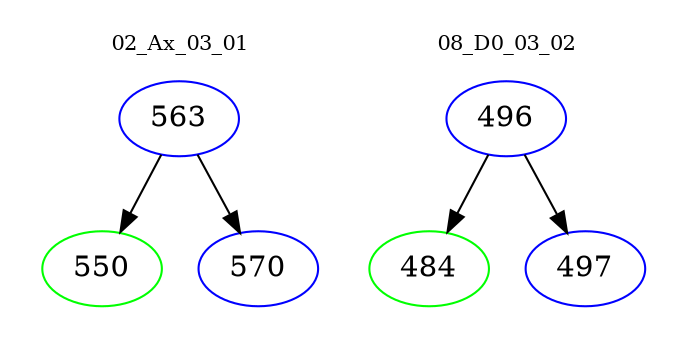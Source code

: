 digraph{
subgraph cluster_0 {
color = white
label = "02_Ax_03_01";
fontsize=10;
T0_563 [label="563", color="blue"]
T0_563 -> T0_550 [color="black"]
T0_550 [label="550", color="green"]
T0_563 -> T0_570 [color="black"]
T0_570 [label="570", color="blue"]
}
subgraph cluster_1 {
color = white
label = "08_D0_03_02";
fontsize=10;
T1_496 [label="496", color="blue"]
T1_496 -> T1_484 [color="black"]
T1_484 [label="484", color="green"]
T1_496 -> T1_497 [color="black"]
T1_497 [label="497", color="blue"]
}
}
